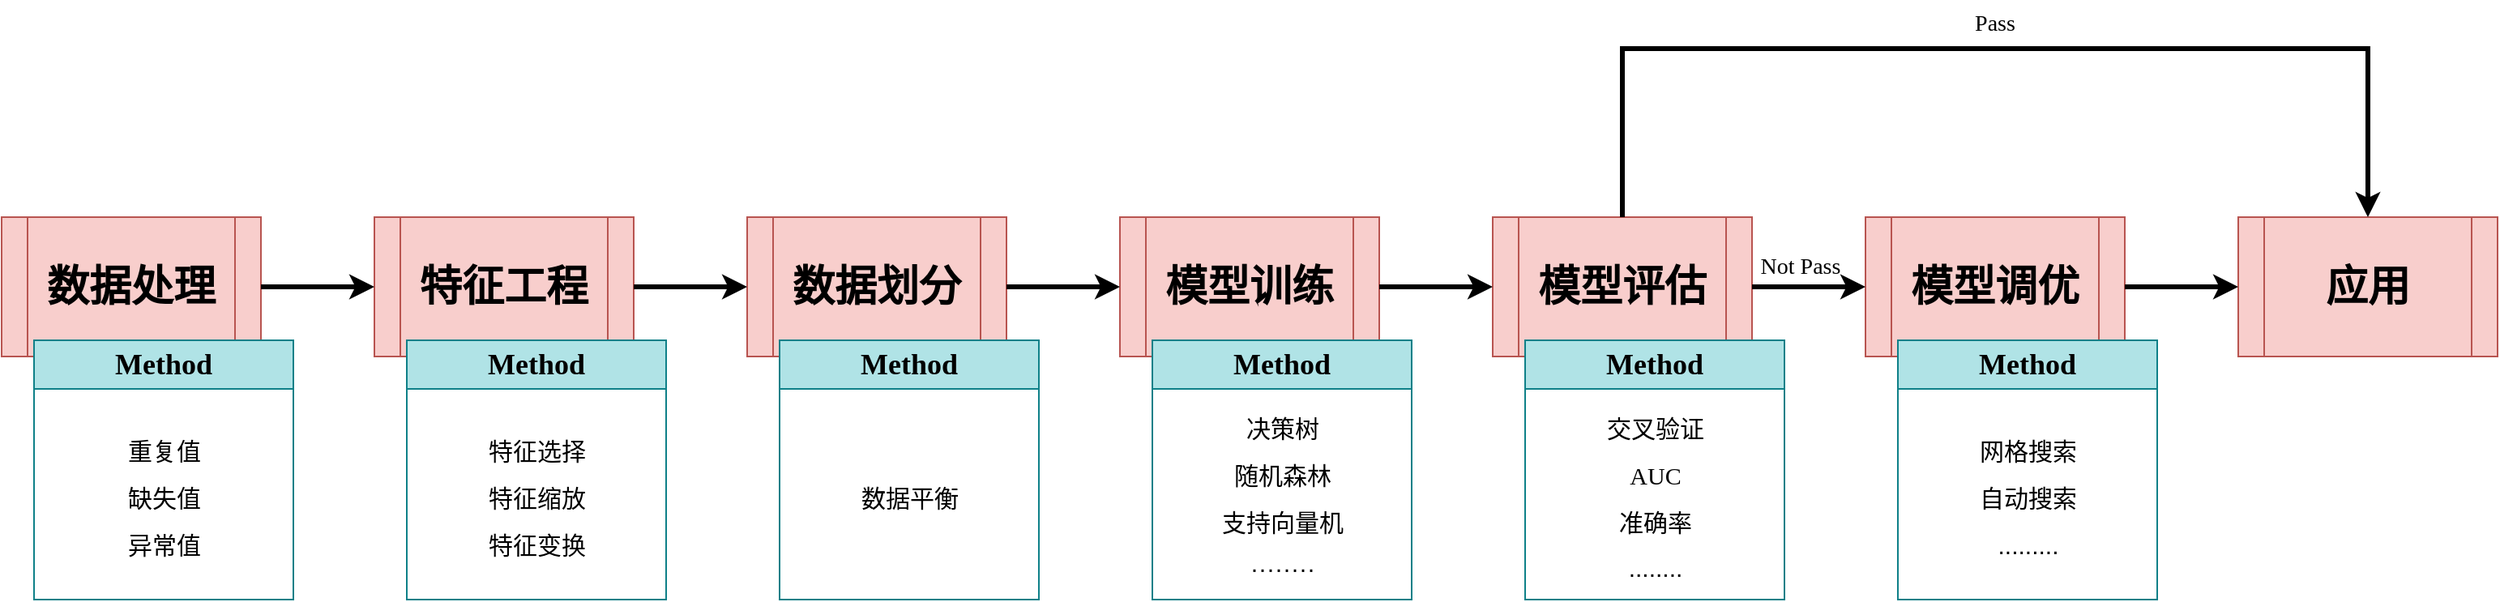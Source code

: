 <mxfile version="21.2.1" type="device">
  <diagram name="第 1 页" id="S1LyYeix9lM1Kjqz1kay">
    <mxGraphModel dx="954" dy="725" grid="1" gridSize="10" guides="1" tooltips="1" connect="1" arrows="1" fold="1" page="1" pageScale="1" pageWidth="1654" pageHeight="1169" math="0" shadow="0">
      <root>
        <mxCell id="0" />
        <mxCell id="1" parent="0" />
        <mxCell id="YMNAQabfJ61jTql3h_jk-38" value="" style="group" vertex="1" connectable="0" parent="1">
          <mxGeometry x="57" y="400" width="1540" height="370" as="geometry" />
        </mxCell>
        <mxCell id="YMNAQabfJ61jTql3h_jk-1" value="&lt;font style=&quot;&quot; size=&quot;1&quot; face=&quot;楷体&quot;&gt;&lt;b style=&quot;font-size: 26px;&quot;&gt;数据处理&lt;/b&gt;&lt;/font&gt;" style="shape=process;whiteSpace=wrap;html=1;backgroundOutline=1;fillColor=#f8cecc;strokeColor=#b85450;" vertex="1" parent="YMNAQabfJ61jTql3h_jk-38">
          <mxGeometry y="134" width="160" height="86" as="geometry" />
        </mxCell>
        <mxCell id="YMNAQabfJ61jTql3h_jk-2" value="&lt;font style=&quot;&quot; size=&quot;1&quot; face=&quot;楷体&quot;&gt;&lt;b style=&quot;font-size: 26px;&quot;&gt;特征工程&lt;/b&gt;&lt;/font&gt;" style="shape=process;whiteSpace=wrap;html=1;backgroundOutline=1;fillColor=#f8cecc;strokeColor=#b85450;" vertex="1" parent="YMNAQabfJ61jTql3h_jk-38">
          <mxGeometry x="230" y="134" width="160" height="86" as="geometry" />
        </mxCell>
        <mxCell id="YMNAQabfJ61jTql3h_jk-3" value="" style="edgeStyle=orthogonalEdgeStyle;rounded=0;orthogonalLoop=1;jettySize=auto;html=1;strokeWidth=3;" edge="1" parent="YMNAQabfJ61jTql3h_jk-38" source="YMNAQabfJ61jTql3h_jk-1" target="YMNAQabfJ61jTql3h_jk-2">
          <mxGeometry relative="1" as="geometry" />
        </mxCell>
        <mxCell id="YMNAQabfJ61jTql3h_jk-4" value="&lt;font style=&quot;&quot; size=&quot;1&quot; face=&quot;楷体&quot;&gt;&lt;b style=&quot;font-size: 26px;&quot;&gt;数据划分&lt;/b&gt;&lt;/font&gt;" style="shape=process;whiteSpace=wrap;html=1;backgroundOutline=1;fillColor=#f8cecc;strokeColor=#b85450;" vertex="1" parent="YMNAQabfJ61jTql3h_jk-38">
          <mxGeometry x="460" y="134" width="160" height="86" as="geometry" />
        </mxCell>
        <mxCell id="YMNAQabfJ61jTql3h_jk-5" value="" style="edgeStyle=orthogonalEdgeStyle;rounded=0;orthogonalLoop=1;jettySize=auto;html=1;strokeWidth=3;" edge="1" parent="YMNAQabfJ61jTql3h_jk-38" source="YMNAQabfJ61jTql3h_jk-2" target="YMNAQabfJ61jTql3h_jk-4">
          <mxGeometry relative="1" as="geometry" />
        </mxCell>
        <mxCell id="YMNAQabfJ61jTql3h_jk-6" value="&lt;font style=&quot;&quot; size=&quot;1&quot; face=&quot;楷体&quot;&gt;&lt;b style=&quot;font-size: 26px;&quot;&gt;模型训练&lt;/b&gt;&lt;/font&gt;" style="shape=process;whiteSpace=wrap;html=1;backgroundOutline=1;fillColor=#f8cecc;strokeColor=#b85450;" vertex="1" parent="YMNAQabfJ61jTql3h_jk-38">
          <mxGeometry x="690" y="134" width="160" height="86" as="geometry" />
        </mxCell>
        <mxCell id="YMNAQabfJ61jTql3h_jk-7" value="" style="edgeStyle=orthogonalEdgeStyle;rounded=0;orthogonalLoop=1;jettySize=auto;html=1;strokeWidth=3;" edge="1" parent="YMNAQabfJ61jTql3h_jk-38" source="YMNAQabfJ61jTql3h_jk-4" target="YMNAQabfJ61jTql3h_jk-6">
          <mxGeometry relative="1" as="geometry" />
        </mxCell>
        <mxCell id="YMNAQabfJ61jTql3h_jk-8" value="&lt;font style=&quot;&quot; size=&quot;1&quot; face=&quot;楷体&quot;&gt;&lt;b style=&quot;font-size: 26px;&quot;&gt;模型评估&lt;/b&gt;&lt;/font&gt;" style="shape=process;whiteSpace=wrap;html=1;backgroundOutline=1;fillColor=#f8cecc;strokeColor=#b85450;" vertex="1" parent="YMNAQabfJ61jTql3h_jk-38">
          <mxGeometry x="920" y="134" width="160" height="86" as="geometry" />
        </mxCell>
        <mxCell id="YMNAQabfJ61jTql3h_jk-9" value="" style="edgeStyle=orthogonalEdgeStyle;rounded=0;orthogonalLoop=1;jettySize=auto;html=1;strokeWidth=3;" edge="1" parent="YMNAQabfJ61jTql3h_jk-38" source="YMNAQabfJ61jTql3h_jk-6" target="YMNAQabfJ61jTql3h_jk-8">
          <mxGeometry relative="1" as="geometry" />
        </mxCell>
        <mxCell id="YMNAQabfJ61jTql3h_jk-10" value="&lt;font style=&quot;&quot; size=&quot;1&quot; face=&quot;楷体&quot;&gt;&lt;b style=&quot;font-size: 26px;&quot;&gt;模型调优&lt;/b&gt;&lt;/font&gt;" style="shape=process;whiteSpace=wrap;html=1;backgroundOutline=1;fillColor=#f8cecc;strokeColor=#b85450;" vertex="1" parent="YMNAQabfJ61jTql3h_jk-38">
          <mxGeometry x="1150" y="134" width="160" height="86" as="geometry" />
        </mxCell>
        <mxCell id="YMNAQabfJ61jTql3h_jk-11" value="" style="edgeStyle=orthogonalEdgeStyle;rounded=0;orthogonalLoop=1;jettySize=auto;html=1;strokeWidth=3;" edge="1" parent="YMNAQabfJ61jTql3h_jk-38" source="YMNAQabfJ61jTql3h_jk-8" target="YMNAQabfJ61jTql3h_jk-10">
          <mxGeometry relative="1" as="geometry" />
        </mxCell>
        <mxCell id="YMNAQabfJ61jTql3h_jk-12" value="&lt;font style=&quot;&quot; size=&quot;1&quot; face=&quot;楷体&quot;&gt;&lt;b style=&quot;font-size: 26px;&quot;&gt;应用&lt;/b&gt;&lt;/font&gt;" style="shape=process;whiteSpace=wrap;html=1;backgroundOutline=1;fillColor=#f8cecc;strokeColor=#b85450;" vertex="1" parent="YMNAQabfJ61jTql3h_jk-38">
          <mxGeometry x="1380" y="134" width="160" height="86" as="geometry" />
        </mxCell>
        <mxCell id="YMNAQabfJ61jTql3h_jk-13" value="" style="edgeStyle=orthogonalEdgeStyle;rounded=0;orthogonalLoop=1;jettySize=auto;html=1;strokeWidth=3;" edge="1" parent="YMNAQabfJ61jTql3h_jk-38" source="YMNAQabfJ61jTql3h_jk-10" target="YMNAQabfJ61jTql3h_jk-12">
          <mxGeometry relative="1" as="geometry" />
        </mxCell>
        <mxCell id="YMNAQabfJ61jTql3h_jk-18" value="" style="endArrow=classic;html=1;rounded=0;exitX=0.5;exitY=0;exitDx=0;exitDy=0;entryX=0.5;entryY=0;entryDx=0;entryDy=0;strokeWidth=3;" edge="1" parent="YMNAQabfJ61jTql3h_jk-38" source="YMNAQabfJ61jTql3h_jk-8" target="YMNAQabfJ61jTql3h_jk-12">
          <mxGeometry width="50" height="50" relative="1" as="geometry">
            <mxPoint x="950" y="340" as="sourcePoint" />
            <mxPoint x="1000" y="290" as="targetPoint" />
            <Array as="points">
              <mxPoint x="1000" y="30" />
              <mxPoint x="1460" y="30" />
            </Array>
          </mxGeometry>
        </mxCell>
        <mxCell id="YMNAQabfJ61jTql3h_jk-19" value="&lt;font style=&quot;font-size: 14px;&quot; face=&quot;Times New Roman&quot;&gt;Pass&lt;/font&gt;" style="text;html=1;strokeColor=none;fillColor=none;align=center;verticalAlign=middle;whiteSpace=wrap;rounded=0;" vertex="1" parent="YMNAQabfJ61jTql3h_jk-38">
          <mxGeometry x="1200" width="60" height="30" as="geometry" />
        </mxCell>
        <mxCell id="YMNAQabfJ61jTql3h_jk-20" value="&lt;font style=&quot;font-size: 14px;&quot; face=&quot;Times New Roman&quot;&gt;Not Pass&lt;/font&gt;" style="text;html=1;strokeColor=none;fillColor=none;align=center;verticalAlign=middle;whiteSpace=wrap;rounded=0;" vertex="1" parent="YMNAQabfJ61jTql3h_jk-38">
          <mxGeometry x="1080" y="150" width="60" height="30" as="geometry" />
        </mxCell>
        <mxCell id="YMNAQabfJ61jTql3h_jk-22" value="&lt;font style=&quot;font-size: 18px;&quot; face=&quot;Times New Roman&quot;&gt;Method&lt;/font&gt;" style="swimlane;whiteSpace=wrap;html=1;fillColor=#b0e3e6;strokeColor=#0e8088;startSize=30;" vertex="1" parent="YMNAQabfJ61jTql3h_jk-38">
          <mxGeometry x="20" y="210" width="160" height="160" as="geometry">
            <mxRectangle x="20" y="460" width="140" height="30" as="alternateBounds" />
          </mxGeometry>
        </mxCell>
        <mxCell id="YMNAQabfJ61jTql3h_jk-26" value="&lt;font style=&quot;font-size: 15px; font-weight: normal;&quot;&gt;重复值&lt;br&gt;缺失值&lt;br&gt;异常值&lt;/font&gt;" style="text;strokeColor=none;fillColor=none;html=1;fontSize=24;fontStyle=1;verticalAlign=middle;align=center;" vertex="1" parent="YMNAQabfJ61jTql3h_jk-22">
          <mxGeometry x="30" y="40" width="100" height="110" as="geometry" />
        </mxCell>
        <mxCell id="YMNAQabfJ61jTql3h_jk-28" value="&lt;font style=&quot;font-size: 18px;&quot; face=&quot;Times New Roman&quot;&gt;Method&lt;/font&gt;" style="swimlane;whiteSpace=wrap;html=1;fillColor=#b0e3e6;strokeColor=#0e8088;startSize=30;" vertex="1" parent="YMNAQabfJ61jTql3h_jk-38">
          <mxGeometry x="250" y="210" width="160" height="160" as="geometry">
            <mxRectangle x="20" y="460" width="140" height="30" as="alternateBounds" />
          </mxGeometry>
        </mxCell>
        <mxCell id="YMNAQabfJ61jTql3h_jk-29" value="&lt;span style=&quot;font-size: 15px; font-weight: 400;&quot;&gt;特征选择&lt;br&gt;特征缩放&lt;br&gt;特征变换&lt;br&gt;&lt;/span&gt;" style="text;strokeColor=none;fillColor=none;html=1;fontSize=24;fontStyle=1;verticalAlign=middle;align=center;" vertex="1" parent="YMNAQabfJ61jTql3h_jk-28">
          <mxGeometry x="30" y="40" width="100" height="110" as="geometry" />
        </mxCell>
        <mxCell id="YMNAQabfJ61jTql3h_jk-30" value="&lt;font style=&quot;font-size: 18px;&quot; face=&quot;Times New Roman&quot;&gt;Method&lt;/font&gt;" style="swimlane;whiteSpace=wrap;html=1;fillColor=#b0e3e6;strokeColor=#0e8088;startSize=30;" vertex="1" parent="YMNAQabfJ61jTql3h_jk-38">
          <mxGeometry x="480" y="210" width="160" height="160" as="geometry">
            <mxRectangle x="20" y="460" width="140" height="30" as="alternateBounds" />
          </mxGeometry>
        </mxCell>
        <mxCell id="YMNAQabfJ61jTql3h_jk-31" value="&lt;span style=&quot;font-size: 15px; font-weight: 400;&quot;&gt;数据平衡&lt;br&gt;&lt;/span&gt;" style="text;strokeColor=none;fillColor=none;html=1;fontSize=24;fontStyle=1;verticalAlign=middle;align=center;" vertex="1" parent="YMNAQabfJ61jTql3h_jk-30">
          <mxGeometry x="30" y="40" width="100" height="110" as="geometry" />
        </mxCell>
        <mxCell id="YMNAQabfJ61jTql3h_jk-32" value="&lt;font style=&quot;font-size: 18px;&quot; face=&quot;Times New Roman&quot;&gt;Method&lt;/font&gt;" style="swimlane;whiteSpace=wrap;html=1;fillColor=#b0e3e6;strokeColor=#0e8088;startSize=30;" vertex="1" parent="YMNAQabfJ61jTql3h_jk-38">
          <mxGeometry x="710" y="210" width="160" height="160" as="geometry">
            <mxRectangle x="20" y="460" width="140" height="30" as="alternateBounds" />
          </mxGeometry>
        </mxCell>
        <mxCell id="YMNAQabfJ61jTql3h_jk-33" value="&lt;span style=&quot;font-size: 15px; font-weight: 400;&quot;&gt;决策树&lt;br&gt;随机森林&lt;br&gt;支持向量机&lt;br&gt;········&lt;br&gt;&lt;/span&gt;" style="text;strokeColor=none;fillColor=none;html=1;fontSize=24;fontStyle=1;verticalAlign=middle;align=center;" vertex="1" parent="YMNAQabfJ61jTql3h_jk-32">
          <mxGeometry x="30" y="40" width="100" height="110" as="geometry" />
        </mxCell>
        <mxCell id="YMNAQabfJ61jTql3h_jk-34" value="&lt;font style=&quot;font-size: 18px;&quot; face=&quot;Times New Roman&quot;&gt;Method&lt;/font&gt;" style="swimlane;whiteSpace=wrap;html=1;fillColor=#b0e3e6;strokeColor=#0e8088;startSize=30;" vertex="1" parent="YMNAQabfJ61jTql3h_jk-38">
          <mxGeometry x="940" y="210" width="160" height="160" as="geometry">
            <mxRectangle x="20" y="460" width="140" height="30" as="alternateBounds" />
          </mxGeometry>
        </mxCell>
        <mxCell id="YMNAQabfJ61jTql3h_jk-35" value="&lt;span style=&quot;font-size: 15px; font-weight: 400;&quot;&gt;交叉验证&lt;br&gt;&lt;font face=&quot;Times New Roman&quot;&gt;AUC&lt;br&gt;&lt;/font&gt;准确率&lt;br&gt;........&lt;br&gt;&lt;/span&gt;" style="text;strokeColor=none;fillColor=none;html=1;fontSize=24;fontStyle=1;verticalAlign=middle;align=center;" vertex="1" parent="YMNAQabfJ61jTql3h_jk-34">
          <mxGeometry x="30" y="40" width="100" height="110" as="geometry" />
        </mxCell>
        <mxCell id="YMNAQabfJ61jTql3h_jk-36" value="&lt;font style=&quot;font-size: 18px;&quot; face=&quot;Times New Roman&quot;&gt;Method&lt;/font&gt;" style="swimlane;whiteSpace=wrap;html=1;fillColor=#b0e3e6;strokeColor=#0e8088;startSize=30;" vertex="1" parent="YMNAQabfJ61jTql3h_jk-38">
          <mxGeometry x="1170" y="210" width="160" height="160" as="geometry">
            <mxRectangle x="20" y="460" width="140" height="30" as="alternateBounds" />
          </mxGeometry>
        </mxCell>
        <mxCell id="YMNAQabfJ61jTql3h_jk-37" value="&lt;span style=&quot;font-size: 15px; font-weight: 400;&quot;&gt;网格搜索&lt;br&gt;自动搜索&lt;br&gt;.........&lt;br&gt;&lt;/span&gt;" style="text;strokeColor=none;fillColor=none;html=1;fontSize=24;fontStyle=1;verticalAlign=middle;align=center;" vertex="1" parent="YMNAQabfJ61jTql3h_jk-36">
          <mxGeometry x="30" y="40" width="100" height="110" as="geometry" />
        </mxCell>
      </root>
    </mxGraphModel>
  </diagram>
</mxfile>
